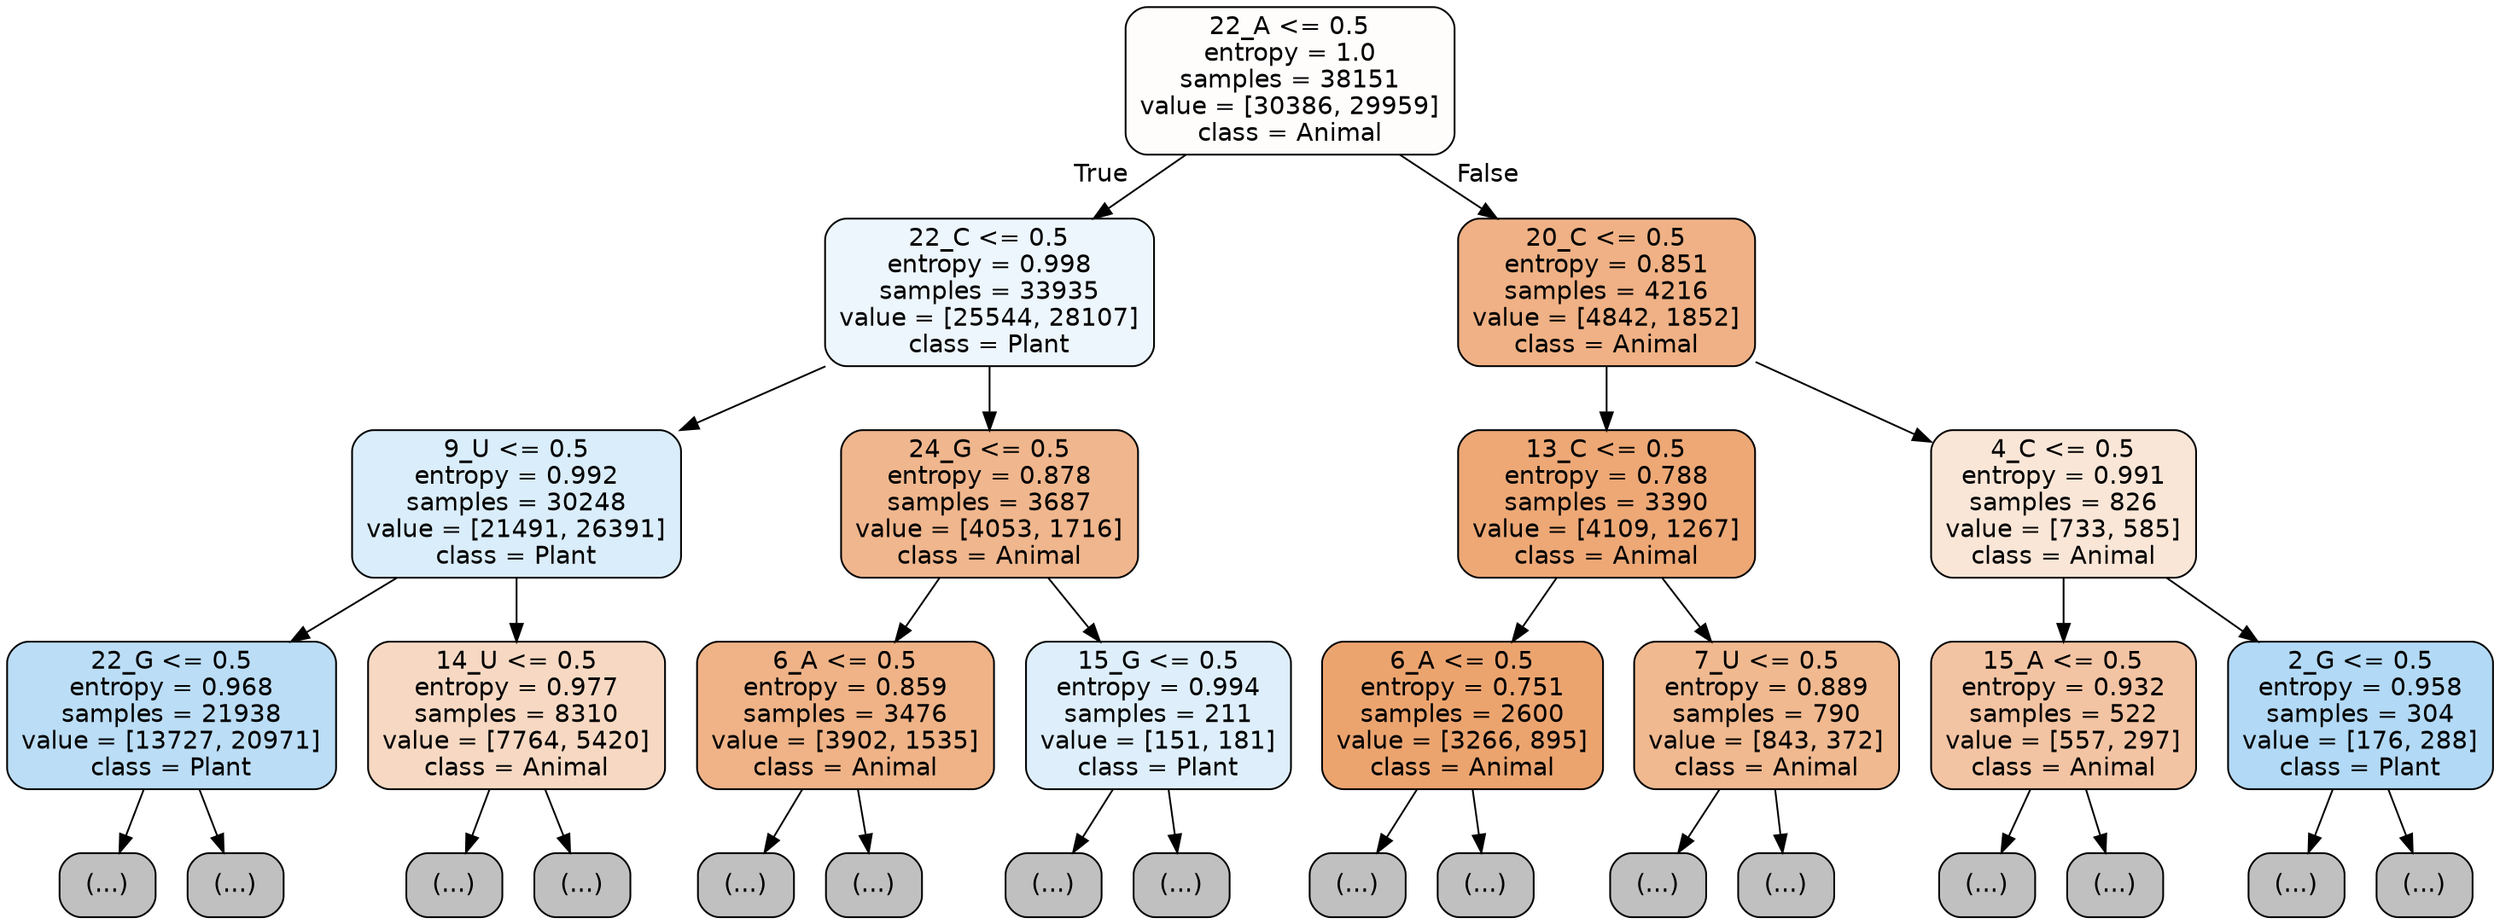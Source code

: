 digraph Tree {
node [shape=box, style="filled, rounded", color="black", fontname="helvetica"] ;
edge [fontname="helvetica"] ;
0 [label="22_A <= 0.5\nentropy = 1.0\nsamples = 38151\nvalue = [30386, 29959]\nclass = Animal", fillcolor="#fffdfc"] ;
1 [label="22_C <= 0.5\nentropy = 0.998\nsamples = 33935\nvalue = [25544, 28107]\nclass = Plant", fillcolor="#edf6fd"] ;
0 -> 1 [labeldistance=2.5, labelangle=45, headlabel="True"] ;
2 [label="9_U <= 0.5\nentropy = 0.992\nsamples = 30248\nvalue = [21491, 26391]\nclass = Plant", fillcolor="#daedfa"] ;
1 -> 2 ;
3 [label="22_G <= 0.5\nentropy = 0.968\nsamples = 21938\nvalue = [13727, 20971]\nclass = Plant", fillcolor="#bbddf6"] ;
2 -> 3 ;
4 [label="(...)", fillcolor="#C0C0C0"] ;
3 -> 4 ;
7775 [label="(...)", fillcolor="#C0C0C0"] ;
3 -> 7775 ;
9166 [label="14_U <= 0.5\nentropy = 0.977\nsamples = 8310\nvalue = [7764, 5420]\nclass = Animal", fillcolor="#f7d9c3"] ;
2 -> 9166 ;
9167 [label="(...)", fillcolor="#C0C0C0"] ;
9166 -> 9167 ;
11898 [label="(...)", fillcolor="#C0C0C0"] ;
9166 -> 11898 ;
12933 [label="24_G <= 0.5\nentropy = 0.878\nsamples = 3687\nvalue = [4053, 1716]\nclass = Animal", fillcolor="#f0b68d"] ;
1 -> 12933 ;
12934 [label="6_A <= 0.5\nentropy = 0.859\nsamples = 3476\nvalue = [3902, 1535]\nclass = Animal", fillcolor="#efb387"] ;
12933 -> 12934 ;
12935 [label="(...)", fillcolor="#C0C0C0"] ;
12934 -> 12935 ;
14240 [label="(...)", fillcolor="#C0C0C0"] ;
12934 -> 14240 ;
14677 [label="15_G <= 0.5\nentropy = 0.994\nsamples = 211\nvalue = [151, 181]\nclass = Plant", fillcolor="#deeffb"] ;
12933 -> 14677 ;
14678 [label="(...)", fillcolor="#C0C0C0"] ;
14677 -> 14678 ;
14781 [label="(...)", fillcolor="#C0C0C0"] ;
14677 -> 14781 ;
14808 [label="20_C <= 0.5\nentropy = 0.851\nsamples = 4216\nvalue = [4842, 1852]\nclass = Animal", fillcolor="#efb185"] ;
0 -> 14808 [labeldistance=2.5, labelangle=-45, headlabel="False"] ;
14809 [label="13_C <= 0.5\nentropy = 0.788\nsamples = 3390\nvalue = [4109, 1267]\nclass = Animal", fillcolor="#eda876"] ;
14808 -> 14809 ;
14810 [label="6_A <= 0.5\nentropy = 0.751\nsamples = 2600\nvalue = [3266, 895]\nclass = Animal", fillcolor="#eca46f"] ;
14809 -> 14810 ;
14811 [label="(...)", fillcolor="#C0C0C0"] ;
14810 -> 14811 ;
15664 [label="(...)", fillcolor="#C0C0C0"] ;
14810 -> 15664 ;
15939 [label="7_U <= 0.5\nentropy = 0.889\nsamples = 790\nvalue = [843, 372]\nclass = Animal", fillcolor="#f0b990"] ;
14809 -> 15939 ;
15940 [label="(...)", fillcolor="#C0C0C0"] ;
15939 -> 15940 ;
16149 [label="(...)", fillcolor="#C0C0C0"] ;
15939 -> 16149 ;
16222 [label="4_C <= 0.5\nentropy = 0.991\nsamples = 826\nvalue = [733, 585]\nclass = Animal", fillcolor="#fae6d7"] ;
14808 -> 16222 ;
16223 [label="15_A <= 0.5\nentropy = 0.932\nsamples = 522\nvalue = [557, 297]\nclass = Animal", fillcolor="#f3c4a3"] ;
16222 -> 16223 ;
16224 [label="(...)", fillcolor="#C0C0C0"] ;
16223 -> 16224 ;
16487 [label="(...)", fillcolor="#C0C0C0"] ;
16223 -> 16487 ;
16572 [label="2_G <= 0.5\nentropy = 0.958\nsamples = 304\nvalue = [176, 288]\nclass = Plant", fillcolor="#b2d9f5"] ;
16222 -> 16572 ;
16573 [label="(...)", fillcolor="#C0C0C0"] ;
16572 -> 16573 ;
16664 [label="(...)", fillcolor="#C0C0C0"] ;
16572 -> 16664 ;
}
